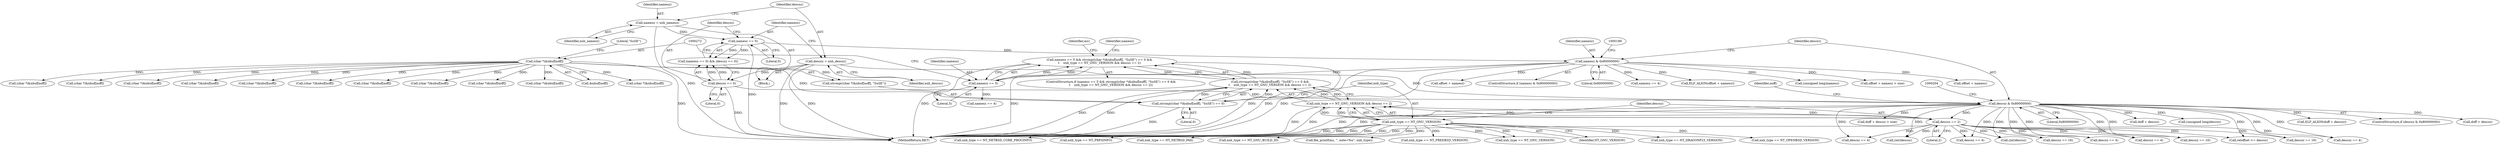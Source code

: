 digraph "0_file_ce90e05774dd77d86cfc8dfa6da57b32816841c4_2@API" {
"1000264" [label="(Call,namesz == 5 && strcmp((char *)&nbuf[noff], \"SuSE\") == 0 &&\n\t    xnh_type == NT_GNU_VERSION && descsz == 2)"];
"1000265" [label="(Call,namesz == 5)"];
"1000184" [label="(Call,namesz & 0x80000000)"];
"1000169" [label="(Call,namesz == 0)"];
"1000161" [label="(Call,namesz = xnh_namesz)"];
"1000268" [label="(Call,strcmp((char *)&nbuf[noff], \"SuSE\") == 0 &&\n\t    xnh_type == NT_GNU_VERSION && descsz == 2)"];
"1000269" [label="(Call,strcmp((char *)&nbuf[noff], \"SuSE\") == 0)"];
"1000271" [label="(Call,(char *)&nbuf[noff])"];
"1000279" [label="(Call,xnh_type == NT_GNU_VERSION && descsz == 2)"];
"1000280" [label="(Call,xnh_type == NT_GNU_VERSION)"];
"1000283" [label="(Call,descsz == 2)"];
"1000199" [label="(Call,descsz & 0x80000000)"];
"1000172" [label="(Call,descsz == 0)"];
"1000164" [label="(Call,descsz = xnh_descsz)"];
"1000285" [label="(Literal,2)"];
"1000238" [label="(Call,doff + descsz > size)"];
"1000868" [label="(Call,namesz == 4)"];
"1000173" [label="(Identifier,descsz)"];
"1000277" [label="(Literal,\"SuSE\")"];
"1000718" [label="(Call,(char *)&nbuf[noff])"];
"1000543" [label="(Call,descsz == 4)"];
"1000982" [label="(Call,xnh_type == NT_NETBSD_CORE_PROCINFO)"];
"1000480" [label="(Call,descsz == 16)"];
"1000279" [label="(Call,xnh_type == NT_GNU_VERSION && descsz == 2)"];
"1000171" [label="(Literal,0)"];
"1000269" [label="(Call,strcmp((char *)&nbuf[noff], \"SuSE\") == 0)"];
"1000184" [label="(Call,namesz & 0x80000000)"];
"1000281" [label="(Identifier,xnh_type)"];
"1000199" [label="(Call,descsz & 0x80000000)"];
"1000174" [label="(Literal,0)"];
"1000239" [label="(Call,doff + descsz)"];
"1000266" [label="(Identifier,namesz)"];
"1000639" [label="(Call,descsz == 4)"];
"1000769" [label="(Call,descsz == 4)"];
"1000288" [label="(Identifier,ms)"];
"1000208" [label="(Call,(unsigned long)descsz)"];
"1000214" [label="(Identifier,noff)"];
"1000301" [label="(Identifier,namesz)"];
"1000283" [label="(Call,descsz == 2)"];
"1000164" [label="(Call,descsz = xnh_descsz)"];
"1000218" [label="(Call,ELF_ALIGN(offset + namesz))"];
"1000193" [label="(Call,(unsigned long)namesz)"];
"1000172" [label="(Call,descsz == 0)"];
"1000808" [label="(Call,descsz == 4)"];
"1000170" [label="(Identifier,namesz)"];
"1000907" [label="(Call,(char *)&nbuf[noff])"];
"1001043" [label="(Call,xnh_type == NT_PRPSINFO)"];
"1000264" [label="(Call,namesz == 5 && strcmp((char *)&nbuf[noff], \"SuSE\") == 0 &&\n\t    xnh_type == NT_GNU_VERSION && descsz == 2)"];
"1000540" [label="(Call,xnh_type == NT_NETBSD_PAX)"];
"1000531" [label="(Call,(char *)&nbuf[noff])"];
"1000796" [label="(Call,(char *)&nbuf[noff])"];
"1000461" [label="(Call,xnh_type == NT_GNU_BUILD_ID)"];
"1000300" [label="(Call,namesz == 4)"];
"1000168" [label="(Call,(namesz == 0) && (descsz == 0))"];
"1000306" [label="(Call,(char *)&nbuf[noff])"];
"1000700" [label="(Call,file_printf(ms, \", note=%u\", xnh_type))"];
"1000265" [label="(Call,namesz == 5)"];
"1001244" [label="(MethodReturn,RET)"];
"1000271" [label="(Call,(char *)&nbuf[noff])"];
"1000729" [label="(Call,xnh_type == NT_FREEBSD_VERSION)"];
"1000452" [label="(Call,(char *)&nbuf[noff])"];
"1000315" [label="(Call,xnh_type == NT_GNU_VERSION)"];
"1000284" [label="(Identifier,descsz)"];
"1000263" [label="(ControlStructure,if (namesz == 5 && strcmp((char *)&nbuf[noff], \"SuSE\") == 0 &&\n\t    xnh_type == NT_GNU_VERSION && descsz == 2))"];
"1000267" [label="(Literal,5)"];
"1000280" [label="(Call,xnh_type == NT_GNU_VERSION)"];
"1000270" [label="(Call,strcmp((char *)&nbuf[noff], \"SuSE\"))"];
"1000223" [label="(Call,offset + namesz > size)"];
"1000873" [label="(Call,(char *)&nbuf[noff])"];
"1000224" [label="(Call,offset + namesz)"];
"1000185" [label="(Identifier,namesz)"];
"1000200" [label="(Identifier,descsz)"];
"1000169" [label="(Call,namesz == 0)"];
"1000161" [label="(Call,namesz = xnh_namesz)"];
"1000926" [label="(Call,(char *)&nbuf[noff])"];
"1000757" [label="(Call,(char *)&nbuf[noff])"];
"1000166" [label="(Identifier,xnh_descsz)"];
"1000268" [label="(Call,strcmp((char *)&nbuf[noff], \"SuSE\") == 0 &&\n\t    xnh_type == NT_GNU_VERSION && descsz == 2)"];
"1000732" [label="(Call,descsz == 4)"];
"1000282" [label="(Identifier,NT_GNU_VERSION)"];
"1000683" [label="(Call,(int)descsz)"];
"1000186" [label="(Literal,0x80000000)"];
"1000465" [label="(Call,descsz == 16)"];
"1000805" [label="(Call,xnh_type == NT_DRAGONFLY_VERSION)"];
"1000125" [label="(Block,)"];
"1000163" [label="(Identifier,xnh_namesz)"];
"1000233" [label="(Call,ELF_ALIGN(doff + descsz))"];
"1000198" [label="(ControlStructure,if (descsz & 0x80000000))"];
"1000278" [label="(Literal,0)"];
"1000888" [label="(Call,(char *)&nbuf[noff])"];
"1000234" [label="(Call,doff + descsz)"];
"1001100" [label="(Call,reloffset >= descsz)"];
"1000663" [label="(Call,(int)descsz)"];
"1000766" [label="(Call,xnh_type == NT_OPENBSD_VERSION)"];
"1000625" [label="(Call,(char *)&nbuf[noff])"];
"1000219" [label="(Call,offset + namesz)"];
"1000183" [label="(ControlStructure,if (namesz & 0x80000000))"];
"1000162" [label="(Identifier,namesz)"];
"1000201" [label="(Literal,0x80000000)"];
"1000273" [label="(Call,&nbuf[noff])"];
"1000165" [label="(Identifier,descsz)"];
"1000318" [label="(Call,descsz == 16)"];
"1000264" -> "1000263"  [label="AST: "];
"1000264" -> "1000265"  [label="CFG: "];
"1000264" -> "1000268"  [label="CFG: "];
"1000265" -> "1000264"  [label="AST: "];
"1000268" -> "1000264"  [label="AST: "];
"1000288" -> "1000264"  [label="CFG: "];
"1000301" -> "1000264"  [label="CFG: "];
"1000264" -> "1001244"  [label="DDG: "];
"1000264" -> "1001244"  [label="DDG: "];
"1000264" -> "1001244"  [label="DDG: "];
"1000265" -> "1000264"  [label="DDG: "];
"1000265" -> "1000264"  [label="DDG: "];
"1000268" -> "1000264"  [label="DDG: "];
"1000268" -> "1000264"  [label="DDG: "];
"1000265" -> "1000267"  [label="CFG: "];
"1000266" -> "1000265"  [label="AST: "];
"1000267" -> "1000265"  [label="AST: "];
"1000272" -> "1000265"  [label="CFG: "];
"1000184" -> "1000265"  [label="DDG: "];
"1000265" -> "1000300"  [label="DDG: "];
"1000184" -> "1000183"  [label="AST: "];
"1000184" -> "1000186"  [label="CFG: "];
"1000185" -> "1000184"  [label="AST: "];
"1000186" -> "1000184"  [label="AST: "];
"1000189" -> "1000184"  [label="CFG: "];
"1000200" -> "1000184"  [label="CFG: "];
"1000184" -> "1001244"  [label="DDG: "];
"1000184" -> "1001244"  [label="DDG: "];
"1000169" -> "1000184"  [label="DDG: "];
"1000184" -> "1000193"  [label="DDG: "];
"1000184" -> "1000218"  [label="DDG: "];
"1000184" -> "1000219"  [label="DDG: "];
"1000184" -> "1000223"  [label="DDG: "];
"1000184" -> "1000224"  [label="DDG: "];
"1000184" -> "1000868"  [label="DDG: "];
"1000169" -> "1000168"  [label="AST: "];
"1000169" -> "1000171"  [label="CFG: "];
"1000170" -> "1000169"  [label="AST: "];
"1000171" -> "1000169"  [label="AST: "];
"1000173" -> "1000169"  [label="CFG: "];
"1000168" -> "1000169"  [label="CFG: "];
"1000169" -> "1001244"  [label="DDG: "];
"1000169" -> "1000168"  [label="DDG: "];
"1000169" -> "1000168"  [label="DDG: "];
"1000161" -> "1000169"  [label="DDG: "];
"1000161" -> "1000125"  [label="AST: "];
"1000161" -> "1000163"  [label="CFG: "];
"1000162" -> "1000161"  [label="AST: "];
"1000163" -> "1000161"  [label="AST: "];
"1000165" -> "1000161"  [label="CFG: "];
"1000161" -> "1001244"  [label="DDG: "];
"1000268" -> "1000269"  [label="CFG: "];
"1000268" -> "1000279"  [label="CFG: "];
"1000269" -> "1000268"  [label="AST: "];
"1000279" -> "1000268"  [label="AST: "];
"1000268" -> "1001244"  [label="DDG: "];
"1000268" -> "1001244"  [label="DDG: "];
"1000269" -> "1000268"  [label="DDG: "];
"1000269" -> "1000268"  [label="DDG: "];
"1000279" -> "1000268"  [label="DDG: "];
"1000279" -> "1000268"  [label="DDG: "];
"1000269" -> "1000278"  [label="CFG: "];
"1000270" -> "1000269"  [label="AST: "];
"1000278" -> "1000269"  [label="AST: "];
"1000281" -> "1000269"  [label="CFG: "];
"1000269" -> "1001244"  [label="DDG: "];
"1000271" -> "1000269"  [label="DDG: "];
"1000271" -> "1000270"  [label="AST: "];
"1000271" -> "1000273"  [label="CFG: "];
"1000272" -> "1000271"  [label="AST: "];
"1000273" -> "1000271"  [label="AST: "];
"1000277" -> "1000271"  [label="CFG: "];
"1000271" -> "1001244"  [label="DDG: "];
"1000271" -> "1000270"  [label="DDG: "];
"1000271" -> "1000306"  [label="DDG: "];
"1000271" -> "1000452"  [label="DDG: "];
"1000271" -> "1000531"  [label="DDG: "];
"1000271" -> "1000625"  [label="DDG: "];
"1000271" -> "1000718"  [label="DDG: "];
"1000271" -> "1000757"  [label="DDG: "];
"1000271" -> "1000796"  [label="DDG: "];
"1000271" -> "1000873"  [label="DDG: "];
"1000271" -> "1000888"  [label="DDG: "];
"1000271" -> "1000907"  [label="DDG: "];
"1000271" -> "1000926"  [label="DDG: "];
"1000279" -> "1000280"  [label="CFG: "];
"1000279" -> "1000283"  [label="CFG: "];
"1000280" -> "1000279"  [label="AST: "];
"1000283" -> "1000279"  [label="AST: "];
"1000279" -> "1001244"  [label="DDG: "];
"1000279" -> "1001244"  [label="DDG: "];
"1000280" -> "1000279"  [label="DDG: "];
"1000280" -> "1000279"  [label="DDG: "];
"1000283" -> "1000279"  [label="DDG: "];
"1000283" -> "1000279"  [label="DDG: "];
"1000280" -> "1000282"  [label="CFG: "];
"1000281" -> "1000280"  [label="AST: "];
"1000282" -> "1000280"  [label="AST: "];
"1000284" -> "1000280"  [label="CFG: "];
"1000280" -> "1001244"  [label="DDG: "];
"1000280" -> "1001244"  [label="DDG: "];
"1000280" -> "1000315"  [label="DDG: "];
"1000280" -> "1000315"  [label="DDG: "];
"1000280" -> "1000461"  [label="DDG: "];
"1000280" -> "1000540"  [label="DDG: "];
"1000280" -> "1000700"  [label="DDG: "];
"1000280" -> "1000729"  [label="DDG: "];
"1000280" -> "1000766"  [label="DDG: "];
"1000280" -> "1000805"  [label="DDG: "];
"1000280" -> "1000982"  [label="DDG: "];
"1000280" -> "1001043"  [label="DDG: "];
"1000283" -> "1000285"  [label="CFG: "];
"1000284" -> "1000283"  [label="AST: "];
"1000285" -> "1000283"  [label="AST: "];
"1000283" -> "1001244"  [label="DDG: "];
"1000199" -> "1000283"  [label="DDG: "];
"1000283" -> "1000318"  [label="DDG: "];
"1000283" -> "1000465"  [label="DDG: "];
"1000283" -> "1000480"  [label="DDG: "];
"1000283" -> "1000543"  [label="DDG: "];
"1000283" -> "1000639"  [label="DDG: "];
"1000283" -> "1000663"  [label="DDG: "];
"1000283" -> "1000683"  [label="DDG: "];
"1000283" -> "1000732"  [label="DDG: "];
"1000283" -> "1000769"  [label="DDG: "];
"1000283" -> "1000808"  [label="DDG: "];
"1000283" -> "1001100"  [label="DDG: "];
"1000199" -> "1000198"  [label="AST: "];
"1000199" -> "1000201"  [label="CFG: "];
"1000200" -> "1000199"  [label="AST: "];
"1000201" -> "1000199"  [label="AST: "];
"1000204" -> "1000199"  [label="CFG: "];
"1000214" -> "1000199"  [label="CFG: "];
"1000199" -> "1001244"  [label="DDG: "];
"1000199" -> "1001244"  [label="DDG: "];
"1000172" -> "1000199"  [label="DDG: "];
"1000164" -> "1000199"  [label="DDG: "];
"1000199" -> "1000208"  [label="DDG: "];
"1000199" -> "1000233"  [label="DDG: "];
"1000199" -> "1000234"  [label="DDG: "];
"1000199" -> "1000238"  [label="DDG: "];
"1000199" -> "1000239"  [label="DDG: "];
"1000199" -> "1000318"  [label="DDG: "];
"1000199" -> "1000465"  [label="DDG: "];
"1000199" -> "1000480"  [label="DDG: "];
"1000199" -> "1000543"  [label="DDG: "];
"1000199" -> "1000639"  [label="DDG: "];
"1000199" -> "1000663"  [label="DDG: "];
"1000199" -> "1000683"  [label="DDG: "];
"1000199" -> "1000732"  [label="DDG: "];
"1000199" -> "1000769"  [label="DDG: "];
"1000199" -> "1000808"  [label="DDG: "];
"1000199" -> "1001100"  [label="DDG: "];
"1000172" -> "1000168"  [label="AST: "];
"1000172" -> "1000174"  [label="CFG: "];
"1000173" -> "1000172"  [label="AST: "];
"1000174" -> "1000172"  [label="AST: "];
"1000168" -> "1000172"  [label="CFG: "];
"1000172" -> "1001244"  [label="DDG: "];
"1000172" -> "1000168"  [label="DDG: "];
"1000172" -> "1000168"  [label="DDG: "];
"1000164" -> "1000172"  [label="DDG: "];
"1000164" -> "1000125"  [label="AST: "];
"1000164" -> "1000166"  [label="CFG: "];
"1000165" -> "1000164"  [label="AST: "];
"1000166" -> "1000164"  [label="AST: "];
"1000170" -> "1000164"  [label="CFG: "];
"1000164" -> "1001244"  [label="DDG: "];
"1000164" -> "1001244"  [label="DDG: "];
}
